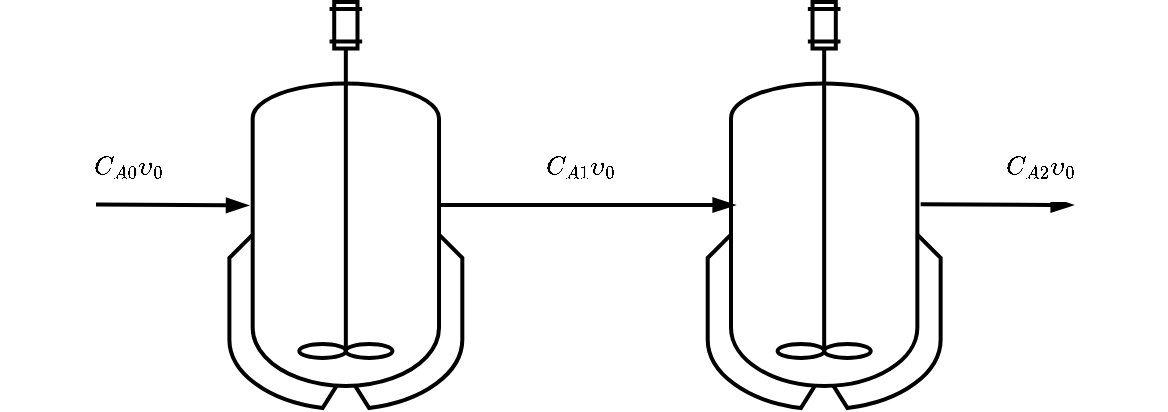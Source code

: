 <mxfile version="24.0.4" type="device">
  <diagram name="Page-1" id="yiowPWi1wD7vBIXToP4I">
    <mxGraphModel dx="1061" dy="921" grid="0" gridSize="10" guides="1" tooltips="1" connect="1" arrows="1" fold="1" page="1" pageScale="1" pageWidth="827" pageHeight="1169" math="1" shadow="0">
      <root>
        <mxCell id="0" />
        <mxCell id="1" parent="0" />
        <mxCell id="BA__oU5tt2OgbXEU4e_M-46" value="" style="group" parent="1" vertex="1" connectable="0">
          <mxGeometry x="145" y="146" width="535" height="203" as="geometry" />
        </mxCell>
        <mxCell id="BA__oU5tt2OgbXEU4e_M-20" value="" style="shape=mxgraph.pid.vessels.jacketed_mixing_vessel;html=1;pointerEvents=1;align=center;verticalLabelPosition=bottom;verticalAlign=top;dashed=0;strokeWidth=2;" parent="BA__oU5tt2OgbXEU4e_M-46" vertex="1">
          <mxGeometry x="66.602" width="116.662" height="203" as="geometry" />
        </mxCell>
        <mxCell id="BA__oU5tt2OgbXEU4e_M-21" value="" style="shape=mxgraph.pid.vessels.jacketed_mixing_vessel;html=1;pointerEvents=1;align=center;verticalLabelPosition=bottom;verticalAlign=top;dashed=0;strokeWidth=2;" parent="BA__oU5tt2OgbXEU4e_M-46" vertex="1">
          <mxGeometry x="305.76" width="116.662" height="203" as="geometry" />
        </mxCell>
        <mxCell id="BA__oU5tt2OgbXEU4e_M-22" style="edgeStyle=none;rounded=0;orthogonalLoop=1;jettySize=auto;html=1;entryX=0.117;entryY=0.5;entryDx=0;entryDy=0;entryPerimeter=0;strokeColor=default;align=center;verticalAlign=middle;fontFamily=Helvetica;fontSize=11;fontColor=default;labelBackgroundColor=default;endArrow=blockThin;endFill=1;strokeWidth=2;" parent="BA__oU5tt2OgbXEU4e_M-46" target="BA__oU5tt2OgbXEU4e_M-21" edge="1">
          <mxGeometry relative="1" as="geometry">
            <mxPoint x="171.598" y="101.5" as="sourcePoint" />
          </mxGeometry>
        </mxCell>
        <mxCell id="BA__oU5tt2OgbXEU4e_M-43" style="edgeStyle=none;rounded=0;orthogonalLoop=1;jettySize=auto;html=1;strokeColor=default;align=center;verticalAlign=middle;fontFamily=Helvetica;fontSize=11;fontColor=default;labelBackgroundColor=default;endArrow=blockThin;endFill=1;strokeWidth=2;" parent="BA__oU5tt2OgbXEU4e_M-46" edge="1">
          <mxGeometry relative="1" as="geometry">
            <mxPoint x="412.343" y="101.088" as="sourcePoint" />
            <mxPoint x="488.46" y="101.5" as="targetPoint" />
          </mxGeometry>
        </mxCell>
        <mxCell id="BA__oU5tt2OgbXEU4e_M-45" style="edgeStyle=none;rounded=0;orthogonalLoop=1;jettySize=auto;html=1;strokeColor=default;align=center;verticalAlign=middle;fontFamily=Helvetica;fontSize=11;fontColor=default;labelBackgroundColor=default;endArrow=blockThin;endFill=1;strokeWidth=2;" parent="BA__oU5tt2OgbXEU4e_M-46" edge="1">
          <mxGeometry relative="1" as="geometry">
            <mxPoint y="101.31" as="sourcePoint" />
            <mxPoint x="76.117" y="101.722" as="targetPoint" />
          </mxGeometry>
        </mxCell>
        <mxCell id="BA__oU5tt2OgbXEU4e_M-4" value="$$C_{A0}\upsilon_0$$" style="text;html=1;align=center;verticalAlign=middle;resizable=0;points=[];autosize=1;strokeColor=none;fillColor=none;fontFamily=Helvetica;fontSize=11;fontColor=default;labelBackgroundColor=default;" parent="BA__oU5tt2OgbXEU4e_M-46" vertex="1">
          <mxGeometry x="-48" y="69" width="127" height="25" as="geometry" />
        </mxCell>
        <mxCell id="d5BGwCQqyXG_FMDgzuRo-1" value="$$C_{A1}\upsilon_0$$" style="text;html=1;align=center;verticalAlign=middle;resizable=0;points=[];autosize=1;strokeColor=none;fillColor=none;fontFamily=Helvetica;fontSize=11;fontColor=default;labelBackgroundColor=default;" vertex="1" parent="BA__oU5tt2OgbXEU4e_M-46">
          <mxGeometry x="178.76" y="69" width="127" height="25" as="geometry" />
        </mxCell>
        <mxCell id="d5BGwCQqyXG_FMDgzuRo-8" value="$$C_{A2}\upsilon_0$$" style="text;html=1;align=center;verticalAlign=middle;resizable=0;points=[];autosize=1;strokeColor=none;fillColor=none;fontFamily=Helvetica;fontSize=11;fontColor=default;labelBackgroundColor=default;" vertex="1" parent="BA__oU5tt2OgbXEU4e_M-46">
          <mxGeometry x="408" y="69" width="127" height="25" as="geometry" />
        </mxCell>
      </root>
    </mxGraphModel>
  </diagram>
</mxfile>
